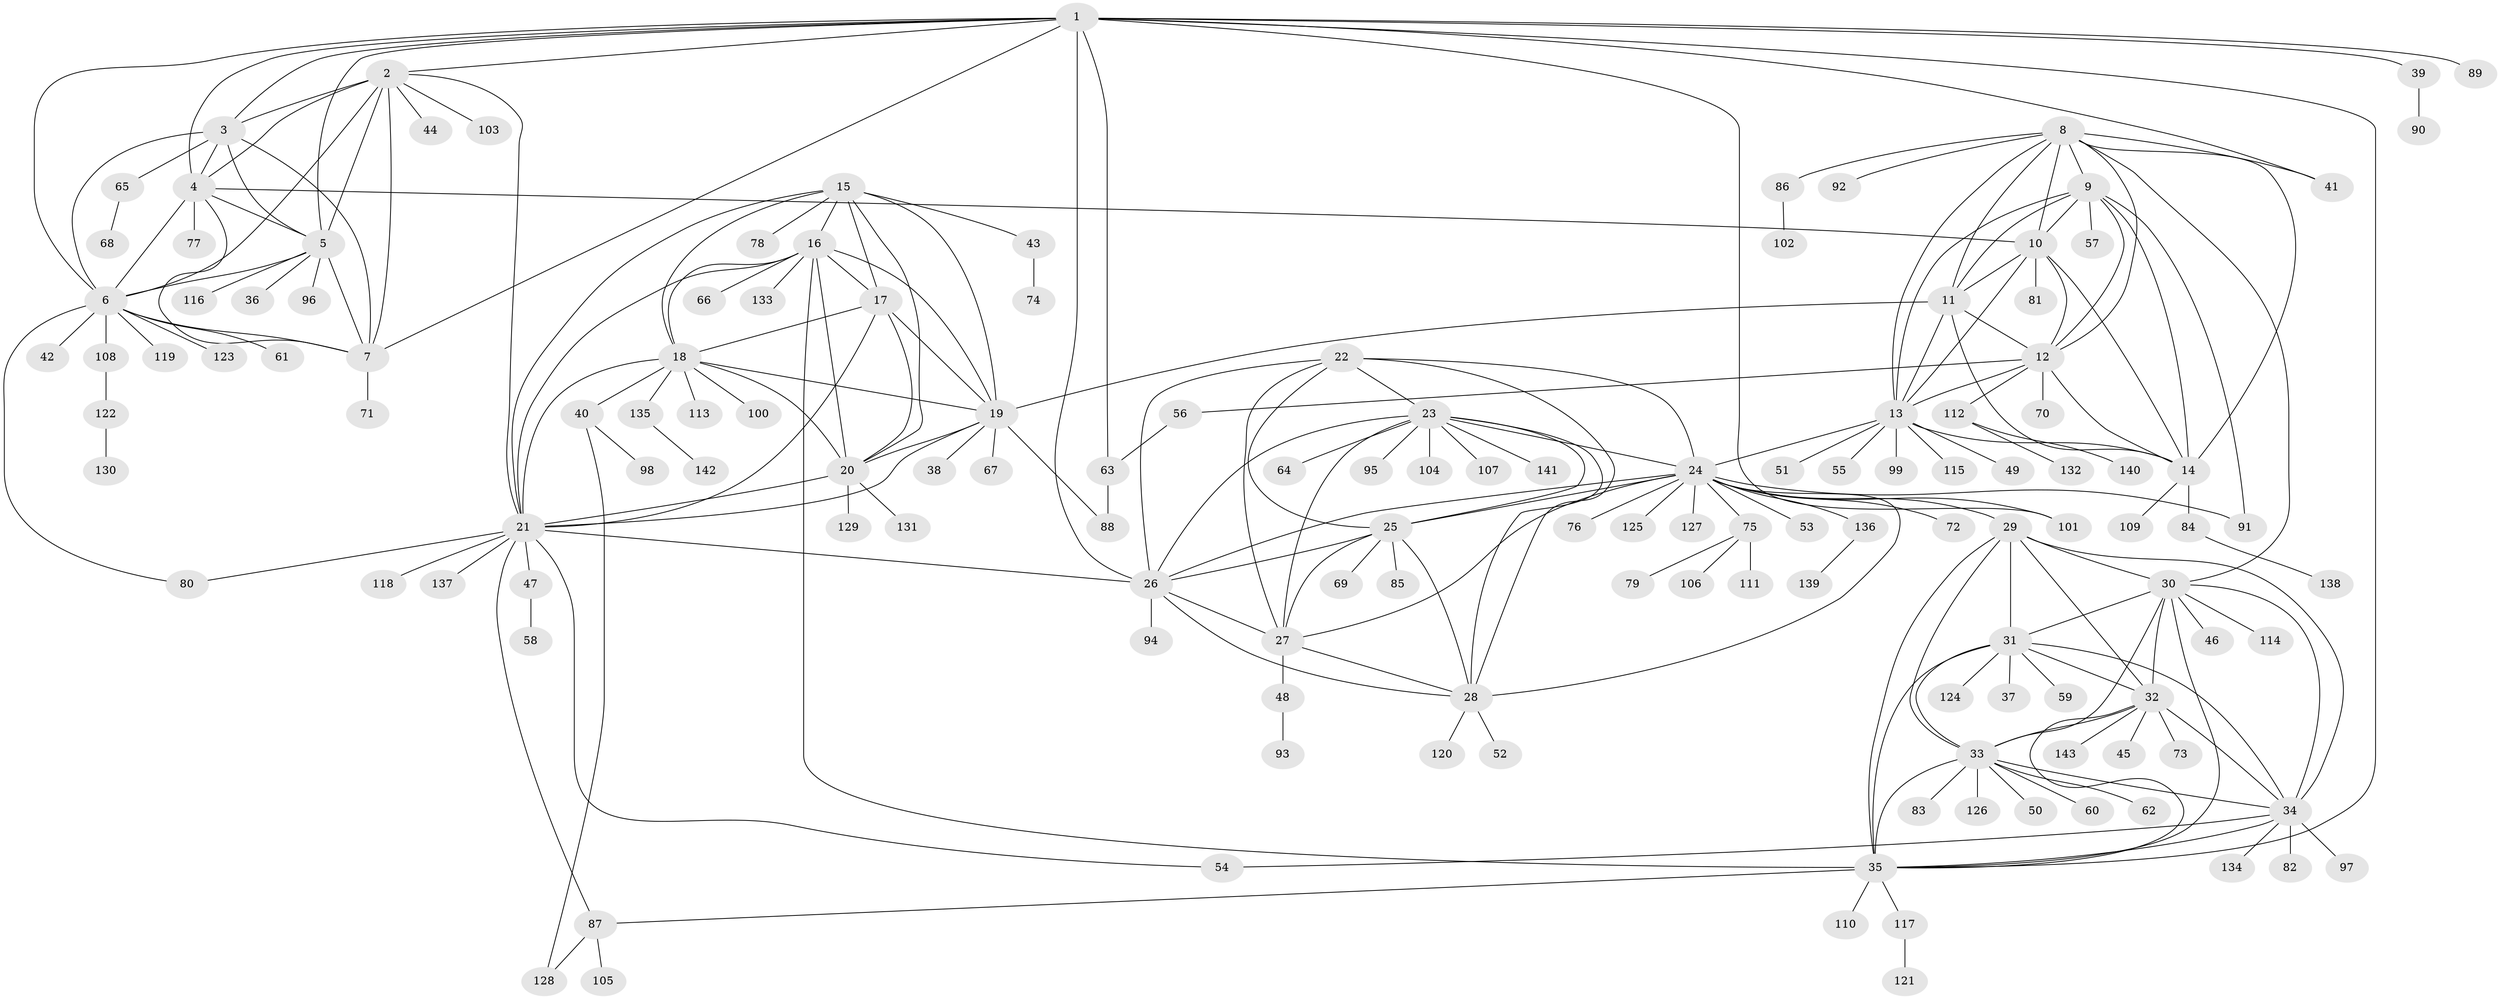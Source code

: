 // coarse degree distribution, {10: 0.009259259259259259, 8: 0.037037037037037035, 9: 0.05555555555555555, 4: 0.018518518518518517, 6: 0.037037037037037035, 7: 0.037037037037037035, 14: 0.009259259259259259, 5: 0.009259259259259259, 13: 0.009259259259259259, 12: 0.009259259259259259, 1: 0.6481481481481481, 2: 0.10185185185185185, 3: 0.018518518518518517}
// Generated by graph-tools (version 1.1) at 2025/24/03/03/25 07:24:10]
// undirected, 143 vertices, 232 edges
graph export_dot {
graph [start="1"]
  node [color=gray90,style=filled];
  1;
  2;
  3;
  4;
  5;
  6;
  7;
  8;
  9;
  10;
  11;
  12;
  13;
  14;
  15;
  16;
  17;
  18;
  19;
  20;
  21;
  22;
  23;
  24;
  25;
  26;
  27;
  28;
  29;
  30;
  31;
  32;
  33;
  34;
  35;
  36;
  37;
  38;
  39;
  40;
  41;
  42;
  43;
  44;
  45;
  46;
  47;
  48;
  49;
  50;
  51;
  52;
  53;
  54;
  55;
  56;
  57;
  58;
  59;
  60;
  61;
  62;
  63;
  64;
  65;
  66;
  67;
  68;
  69;
  70;
  71;
  72;
  73;
  74;
  75;
  76;
  77;
  78;
  79;
  80;
  81;
  82;
  83;
  84;
  85;
  86;
  87;
  88;
  89;
  90;
  91;
  92;
  93;
  94;
  95;
  96;
  97;
  98;
  99;
  100;
  101;
  102;
  103;
  104;
  105;
  106;
  107;
  108;
  109;
  110;
  111;
  112;
  113;
  114;
  115;
  116;
  117;
  118;
  119;
  120;
  121;
  122;
  123;
  124;
  125;
  126;
  127;
  128;
  129;
  130;
  131;
  132;
  133;
  134;
  135;
  136;
  137;
  138;
  139;
  140;
  141;
  142;
  143;
  1 -- 2;
  1 -- 3;
  1 -- 4;
  1 -- 5;
  1 -- 6;
  1 -- 7;
  1 -- 26;
  1 -- 35;
  1 -- 39;
  1 -- 41;
  1 -- 63;
  1 -- 89;
  1 -- 101;
  2 -- 3;
  2 -- 4;
  2 -- 5;
  2 -- 6;
  2 -- 7;
  2 -- 21;
  2 -- 44;
  2 -- 103;
  3 -- 4;
  3 -- 5;
  3 -- 6;
  3 -- 7;
  3 -- 65;
  4 -- 5;
  4 -- 6;
  4 -- 7;
  4 -- 10;
  4 -- 77;
  5 -- 6;
  5 -- 7;
  5 -- 36;
  5 -- 96;
  5 -- 116;
  6 -- 7;
  6 -- 42;
  6 -- 61;
  6 -- 80;
  6 -- 108;
  6 -- 119;
  6 -- 123;
  7 -- 71;
  8 -- 9;
  8 -- 10;
  8 -- 11;
  8 -- 12;
  8 -- 13;
  8 -- 14;
  8 -- 30;
  8 -- 41;
  8 -- 86;
  8 -- 92;
  9 -- 10;
  9 -- 11;
  9 -- 12;
  9 -- 13;
  9 -- 14;
  9 -- 57;
  9 -- 91;
  10 -- 11;
  10 -- 12;
  10 -- 13;
  10 -- 14;
  10 -- 81;
  11 -- 12;
  11 -- 13;
  11 -- 14;
  11 -- 19;
  12 -- 13;
  12 -- 14;
  12 -- 56;
  12 -- 70;
  12 -- 112;
  13 -- 14;
  13 -- 24;
  13 -- 49;
  13 -- 51;
  13 -- 55;
  13 -- 99;
  13 -- 115;
  14 -- 84;
  14 -- 109;
  15 -- 16;
  15 -- 17;
  15 -- 18;
  15 -- 19;
  15 -- 20;
  15 -- 21;
  15 -- 43;
  15 -- 78;
  16 -- 17;
  16 -- 18;
  16 -- 19;
  16 -- 20;
  16 -- 21;
  16 -- 35;
  16 -- 66;
  16 -- 133;
  17 -- 18;
  17 -- 19;
  17 -- 20;
  17 -- 21;
  18 -- 19;
  18 -- 20;
  18 -- 21;
  18 -- 40;
  18 -- 100;
  18 -- 113;
  18 -- 135;
  19 -- 20;
  19 -- 21;
  19 -- 38;
  19 -- 67;
  19 -- 88;
  20 -- 21;
  20 -- 129;
  20 -- 131;
  21 -- 26;
  21 -- 47;
  21 -- 54;
  21 -- 80;
  21 -- 87;
  21 -- 118;
  21 -- 137;
  22 -- 23;
  22 -- 24;
  22 -- 25;
  22 -- 26;
  22 -- 27;
  22 -- 28;
  23 -- 24;
  23 -- 25;
  23 -- 26;
  23 -- 27;
  23 -- 28;
  23 -- 64;
  23 -- 95;
  23 -- 104;
  23 -- 107;
  23 -- 141;
  24 -- 25;
  24 -- 26;
  24 -- 27;
  24 -- 28;
  24 -- 29;
  24 -- 53;
  24 -- 72;
  24 -- 75;
  24 -- 76;
  24 -- 91;
  24 -- 101;
  24 -- 125;
  24 -- 127;
  24 -- 136;
  25 -- 26;
  25 -- 27;
  25 -- 28;
  25 -- 69;
  25 -- 85;
  26 -- 27;
  26 -- 28;
  26 -- 94;
  27 -- 28;
  27 -- 48;
  28 -- 52;
  28 -- 120;
  29 -- 30;
  29 -- 31;
  29 -- 32;
  29 -- 33;
  29 -- 34;
  29 -- 35;
  30 -- 31;
  30 -- 32;
  30 -- 33;
  30 -- 34;
  30 -- 35;
  30 -- 46;
  30 -- 114;
  31 -- 32;
  31 -- 33;
  31 -- 34;
  31 -- 35;
  31 -- 37;
  31 -- 59;
  31 -- 124;
  32 -- 33;
  32 -- 34;
  32 -- 35;
  32 -- 45;
  32 -- 73;
  32 -- 143;
  33 -- 34;
  33 -- 35;
  33 -- 50;
  33 -- 60;
  33 -- 62;
  33 -- 83;
  33 -- 126;
  34 -- 35;
  34 -- 54;
  34 -- 82;
  34 -- 97;
  34 -- 134;
  35 -- 87;
  35 -- 110;
  35 -- 117;
  39 -- 90;
  40 -- 98;
  40 -- 128;
  43 -- 74;
  47 -- 58;
  48 -- 93;
  56 -- 63;
  63 -- 88;
  65 -- 68;
  75 -- 79;
  75 -- 106;
  75 -- 111;
  84 -- 138;
  86 -- 102;
  87 -- 105;
  87 -- 128;
  108 -- 122;
  112 -- 132;
  112 -- 140;
  117 -- 121;
  122 -- 130;
  135 -- 142;
  136 -- 139;
}
